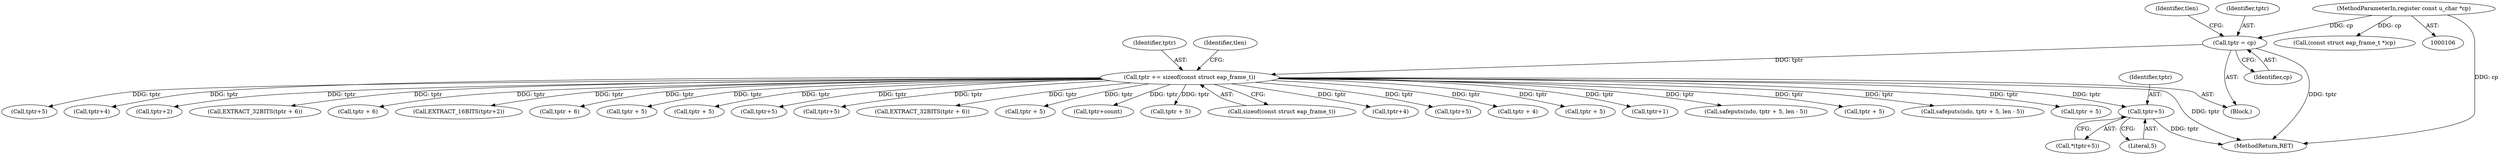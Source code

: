digraph "0_tcpdump_985122081165753c7442bd7824c473eb9ff56308@pointer" {
"1000416" [label="(Call,tptr+5)"];
"1000191" [label="(Call,tptr += sizeof(const struct eap_frame_t))"];
"1000121" [label="(Call,tptr = cp)"];
"1000108" [label="(MethodParameterIn,register const u_char *cp)"];
"1000468" [label="(MethodReturn,RET)"];
"1000329" [label="(Call,tptr+count)"];
"1000193" [label="(Call,sizeof(const struct eap_frame_t))"];
"1000418" [label="(Literal,5)"];
"1000415" [label="(Call,*(tptr+5))"];
"1000191" [label="(Call,tptr += sizeof(const struct eap_frame_t))"];
"1000258" [label="(Call,tptr+4)"];
"1000123" [label="(Identifier,cp)"];
"1000361" [label="(Call,tptr+5)"];
"1000262" [label="(Call,tptr + 4)"];
"1000108" [label="(MethodParameterIn,register const u_char *cp)"];
"1000192" [label="(Identifier,tptr)"];
"1000417" [label="(Identifier,tptr)"];
"1000416" [label="(Call,tptr+5)"];
"1000347" [label="(Call,tptr + 5)"];
"1000125" [label="(Identifier,tlen)"];
"1000229" [label="(Call,tptr+1)"];
"1000280" [label="(Call,safeputs(ndo, tptr + 5, len - 5))"];
"1000410" [label="(Call,tptr + 5)"];
"1000301" [label="(Call,safeputs(ndo, tptr + 5, len - 5))"];
"1000129" [label="(Call,(const struct eap_frame_t *)cp)"];
"1000282" [label="(Call,tptr + 5)"];
"1000406" [label="(Call,tptr+5)"];
"1000245" [label="(Call,tptr+4)"];
"1000212" [label="(Call,tptr+2)"];
"1000110" [label="(Block,)"];
"1000380" [label="(Call,EXTRACT_32BITS(tptr + 6))"];
"1000381" [label="(Call,tptr + 6)"];
"1000211" [label="(Call,EXTRACT_16BITS(tptr+2))"];
"1000426" [label="(Call,tptr + 6)"];
"1000303" [label="(Call,tptr + 5)"];
"1000446" [label="(Call,tptr + 5)"];
"1000371" [label="(Call,tptr+5)"];
"1000122" [label="(Identifier,tptr)"];
"1000442" [label="(Call,tptr+5)"];
"1000425" [label="(Call,EXTRACT_32BITS(tptr + 6))"];
"1000393" [label="(Call,tptr + 5)"];
"1000121" [label="(Call,tptr = cp)"];
"1000365" [label="(Call,tptr + 5)"];
"1000196" [label="(Identifier,tlen)"];
"1000416" -> "1000415"  [label="AST: "];
"1000416" -> "1000418"  [label="CFG: "];
"1000417" -> "1000416"  [label="AST: "];
"1000418" -> "1000416"  [label="AST: "];
"1000415" -> "1000416"  [label="CFG: "];
"1000416" -> "1000468"  [label="DDG: tptr"];
"1000191" -> "1000416"  [label="DDG: tptr"];
"1000191" -> "1000110"  [label="AST: "];
"1000191" -> "1000193"  [label="CFG: "];
"1000192" -> "1000191"  [label="AST: "];
"1000193" -> "1000191"  [label="AST: "];
"1000196" -> "1000191"  [label="CFG: "];
"1000191" -> "1000468"  [label="DDG: tptr"];
"1000121" -> "1000191"  [label="DDG: tptr"];
"1000191" -> "1000211"  [label="DDG: tptr"];
"1000191" -> "1000212"  [label="DDG: tptr"];
"1000191" -> "1000229"  [label="DDG: tptr"];
"1000191" -> "1000245"  [label="DDG: tptr"];
"1000191" -> "1000258"  [label="DDG: tptr"];
"1000191" -> "1000262"  [label="DDG: tptr"];
"1000191" -> "1000280"  [label="DDG: tptr"];
"1000191" -> "1000282"  [label="DDG: tptr"];
"1000191" -> "1000301"  [label="DDG: tptr"];
"1000191" -> "1000303"  [label="DDG: tptr"];
"1000191" -> "1000329"  [label="DDG: tptr"];
"1000191" -> "1000347"  [label="DDG: tptr"];
"1000191" -> "1000361"  [label="DDG: tptr"];
"1000191" -> "1000365"  [label="DDG: tptr"];
"1000191" -> "1000371"  [label="DDG: tptr"];
"1000191" -> "1000380"  [label="DDG: tptr"];
"1000191" -> "1000381"  [label="DDG: tptr"];
"1000191" -> "1000393"  [label="DDG: tptr"];
"1000191" -> "1000406"  [label="DDG: tptr"];
"1000191" -> "1000410"  [label="DDG: tptr"];
"1000191" -> "1000425"  [label="DDG: tptr"];
"1000191" -> "1000426"  [label="DDG: tptr"];
"1000191" -> "1000442"  [label="DDG: tptr"];
"1000191" -> "1000446"  [label="DDG: tptr"];
"1000121" -> "1000110"  [label="AST: "];
"1000121" -> "1000123"  [label="CFG: "];
"1000122" -> "1000121"  [label="AST: "];
"1000123" -> "1000121"  [label="AST: "];
"1000125" -> "1000121"  [label="CFG: "];
"1000121" -> "1000468"  [label="DDG: tptr"];
"1000108" -> "1000121"  [label="DDG: cp"];
"1000108" -> "1000106"  [label="AST: "];
"1000108" -> "1000468"  [label="DDG: cp"];
"1000108" -> "1000129"  [label="DDG: cp"];
}
